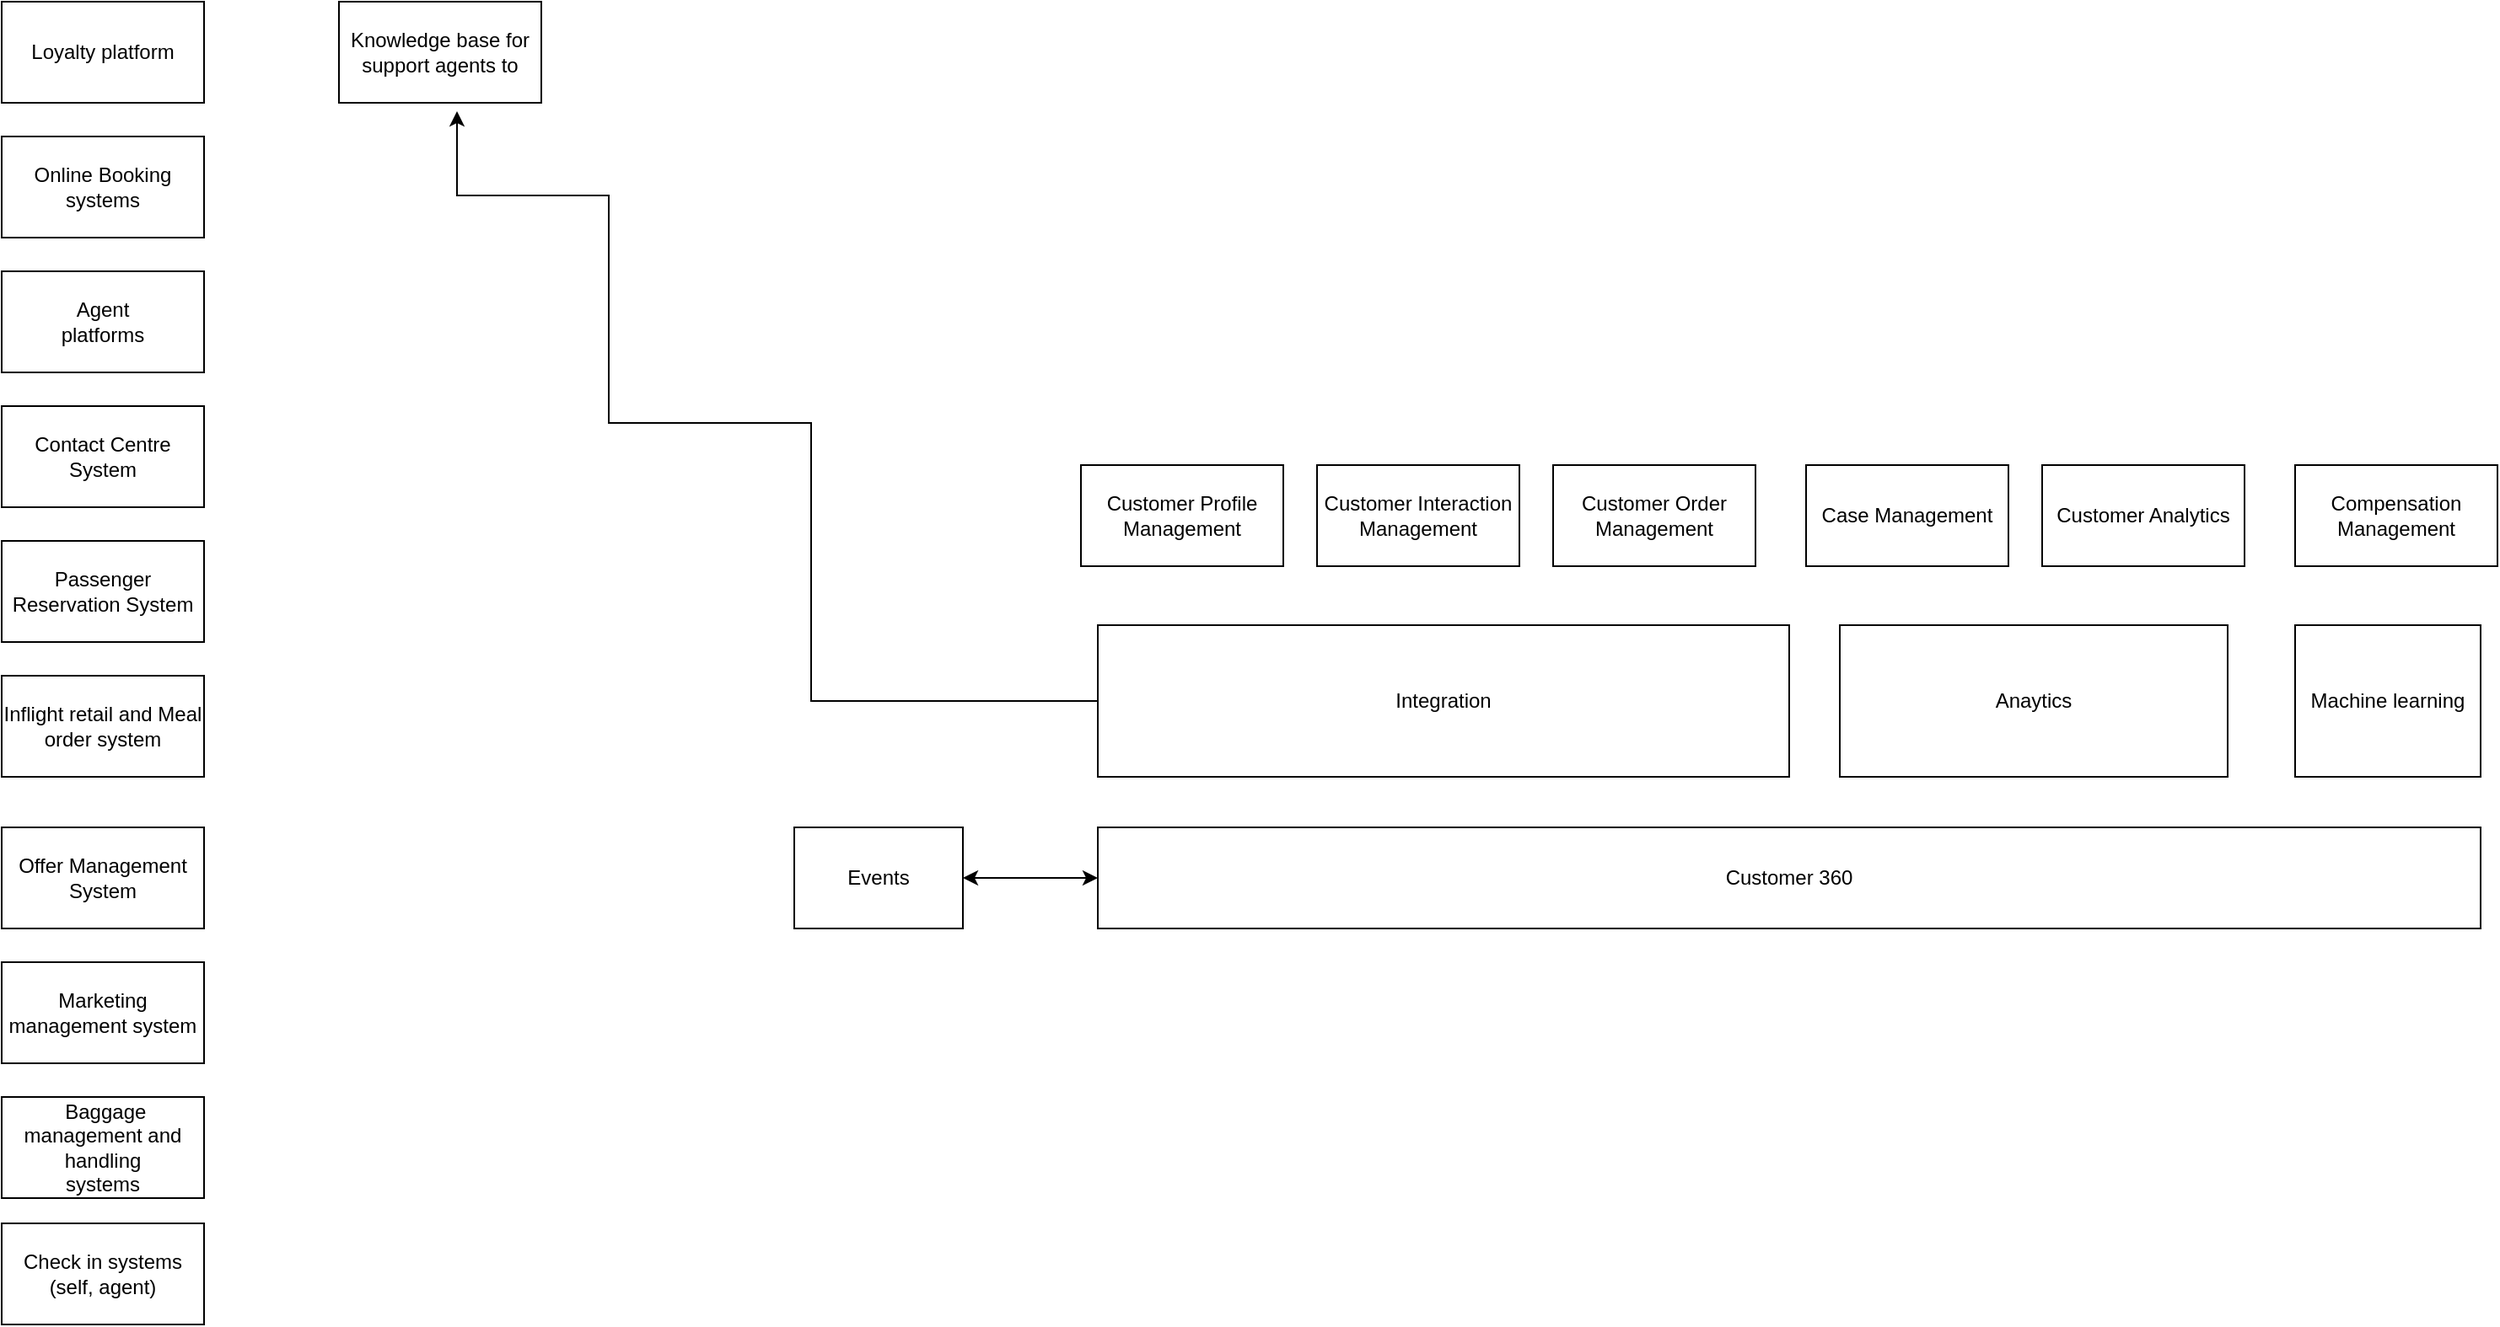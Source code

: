<mxfile version="22.0.2" type="device">
  <diagram name="Page-1" id="E39NnWvNPbeG-AesfspN">
    <mxGraphModel dx="1983" dy="998" grid="1" gridSize="10" guides="1" tooltips="1" connect="1" arrows="1" fold="1" page="1" pageScale="1" pageWidth="1800" pageHeight="1200" math="0" shadow="0">
      <root>
        <mxCell id="0" />
        <mxCell id="1" parent="0" />
        <mxCell id="1CYO5dCUhbs0b7TgTWWg-1" value="Customer 360" style="rounded=0;whiteSpace=wrap;html=1;" vertex="1" parent="1">
          <mxGeometry x="780" y="555" width="820" height="60" as="geometry" />
        </mxCell>
        <mxCell id="1CYO5dCUhbs0b7TgTWWg-24" style="edgeStyle=orthogonalEdgeStyle;rounded=0;orthogonalLoop=1;jettySize=auto;html=1;" edge="1" parent="1" source="1CYO5dCUhbs0b7TgTWWg-2">
          <mxGeometry relative="1" as="geometry">
            <mxPoint x="400" y="130" as="targetPoint" />
            <Array as="points">
              <mxPoint x="610" y="480" />
              <mxPoint x="610" y="315" />
              <mxPoint x="490" y="315" />
              <mxPoint x="490" y="180" />
              <mxPoint x="400" y="180" />
            </Array>
          </mxGeometry>
        </mxCell>
        <mxCell id="1CYO5dCUhbs0b7TgTWWg-2" value="Integration" style="rounded=0;whiteSpace=wrap;html=1;" vertex="1" parent="1">
          <mxGeometry x="780" y="435" width="410" height="90" as="geometry" />
        </mxCell>
        <mxCell id="1CYO5dCUhbs0b7TgTWWg-3" value="Anaytics" style="rounded=0;whiteSpace=wrap;html=1;" vertex="1" parent="1">
          <mxGeometry x="1220" y="435" width="230" height="90" as="geometry" />
        </mxCell>
        <mxCell id="1CYO5dCUhbs0b7TgTWWg-4" value="Machine learning" style="rounded=0;whiteSpace=wrap;html=1;" vertex="1" parent="1">
          <mxGeometry x="1490" y="435" width="110" height="90" as="geometry" />
        </mxCell>
        <mxCell id="1CYO5dCUhbs0b7TgTWWg-9" value="Events" style="rounded=0;whiteSpace=wrap;html=1;" vertex="1" parent="1">
          <mxGeometry x="600" y="555" width="100" height="60" as="geometry" />
        </mxCell>
        <mxCell id="1CYO5dCUhbs0b7TgTWWg-10" value="" style="endArrow=classic;startArrow=classic;html=1;rounded=0;exitX=1;exitY=0.5;exitDx=0;exitDy=0;entryX=0;entryY=0.5;entryDx=0;entryDy=0;" edge="1" parent="1" source="1CYO5dCUhbs0b7TgTWWg-9" target="1CYO5dCUhbs0b7TgTWWg-1">
          <mxGeometry width="50" height="50" relative="1" as="geometry">
            <mxPoint x="740" y="585" as="sourcePoint" />
            <mxPoint x="820" y="555" as="targetPoint" />
          </mxGeometry>
        </mxCell>
        <mxCell id="1CYO5dCUhbs0b7TgTWWg-11" value="Loyalty platform" style="rounded=0;whiteSpace=wrap;html=1;" vertex="1" parent="1">
          <mxGeometry x="130" y="65" width="120" height="60" as="geometry" />
        </mxCell>
        <mxCell id="1CYO5dCUhbs0b7TgTWWg-12" value="Online Booking systems" style="rounded=0;whiteSpace=wrap;html=1;" vertex="1" parent="1">
          <mxGeometry x="130" y="145" width="120" height="60" as="geometry" />
        </mxCell>
        <mxCell id="1CYO5dCUhbs0b7TgTWWg-13" value="&lt;div&gt;&lt;span style=&quot;background-color: initial;&quot;&gt;Agent&lt;/span&gt;&lt;br&gt;&lt;/div&gt;&lt;div&gt;platforms&lt;/div&gt;" style="rounded=0;whiteSpace=wrap;html=1;" vertex="1" parent="1">
          <mxGeometry x="130" y="225" width="120" height="60" as="geometry" />
        </mxCell>
        <mxCell id="1CYO5dCUhbs0b7TgTWWg-14" value="Contact Centre System" style="rounded=0;whiteSpace=wrap;html=1;" vertex="1" parent="1">
          <mxGeometry x="130" y="305" width="120" height="60" as="geometry" />
        </mxCell>
        <mxCell id="1CYO5dCUhbs0b7TgTWWg-15" value="Passenger Reservation System" style="rounded=0;whiteSpace=wrap;html=1;" vertex="1" parent="1">
          <mxGeometry x="130" y="385" width="120" height="60" as="geometry" />
        </mxCell>
        <mxCell id="1CYO5dCUhbs0b7TgTWWg-16" value="Inflight retail and Meal order system" style="rounded=0;whiteSpace=wrap;html=1;" vertex="1" parent="1">
          <mxGeometry x="130" y="465" width="120" height="60" as="geometry" />
        </mxCell>
        <mxCell id="1CYO5dCUhbs0b7TgTWWg-17" value="Offer Management System" style="rounded=0;whiteSpace=wrap;html=1;" vertex="1" parent="1">
          <mxGeometry x="130" y="555" width="120" height="60" as="geometry" />
        </mxCell>
        <mxCell id="1CYO5dCUhbs0b7TgTWWg-19" value="Marketing management system" style="rounded=0;whiteSpace=wrap;html=1;" vertex="1" parent="1">
          <mxGeometry x="130" y="635" width="120" height="60" as="geometry" />
        </mxCell>
        <mxCell id="1CYO5dCUhbs0b7TgTWWg-20" value="Check in systems (self, agent)" style="rounded=0;whiteSpace=wrap;html=1;" vertex="1" parent="1">
          <mxGeometry x="130" y="790" width="120" height="60" as="geometry" />
        </mxCell>
        <mxCell id="1CYO5dCUhbs0b7TgTWWg-21" value="Knowledge base for support agents to" style="rounded=0;whiteSpace=wrap;html=1;" vertex="1" parent="1">
          <mxGeometry x="330" y="65" width="120" height="60" as="geometry" />
        </mxCell>
        <mxCell id="1CYO5dCUhbs0b7TgTWWg-22" value="&lt;div&gt;&amp;nbsp;Baggage management and handling&lt;/div&gt;&lt;div&gt;systems&lt;/div&gt;" style="rounded=0;whiteSpace=wrap;html=1;" vertex="1" parent="1">
          <mxGeometry x="130" y="715" width="120" height="60" as="geometry" />
        </mxCell>
        <mxCell id="1CYO5dCUhbs0b7TgTWWg-25" value="Compensation Management" style="rounded=0;whiteSpace=wrap;html=1;" vertex="1" parent="1">
          <mxGeometry x="1490" y="340" width="120" height="60" as="geometry" />
        </mxCell>
        <mxCell id="1CYO5dCUhbs0b7TgTWWg-26" value="Case Management" style="rounded=0;whiteSpace=wrap;html=1;" vertex="1" parent="1">
          <mxGeometry x="1200" y="340" width="120" height="60" as="geometry" />
        </mxCell>
        <mxCell id="1CYO5dCUhbs0b7TgTWWg-27" value="Customer Analytics" style="rounded=0;whiteSpace=wrap;html=1;" vertex="1" parent="1">
          <mxGeometry x="1340" y="340" width="120" height="60" as="geometry" />
        </mxCell>
        <mxCell id="1CYO5dCUhbs0b7TgTWWg-28" value="Customer Profile Management" style="rounded=0;whiteSpace=wrap;html=1;" vertex="1" parent="1">
          <mxGeometry x="770" y="340" width="120" height="60" as="geometry" />
        </mxCell>
        <mxCell id="1CYO5dCUhbs0b7TgTWWg-29" value="Customer Interaction Management" style="rounded=0;whiteSpace=wrap;html=1;" vertex="1" parent="1">
          <mxGeometry x="910" y="340" width="120" height="60" as="geometry" />
        </mxCell>
        <mxCell id="1CYO5dCUhbs0b7TgTWWg-30" value="Customer Order Management" style="rounded=0;whiteSpace=wrap;html=1;" vertex="1" parent="1">
          <mxGeometry x="1050" y="340" width="120" height="60" as="geometry" />
        </mxCell>
      </root>
    </mxGraphModel>
  </diagram>
</mxfile>
